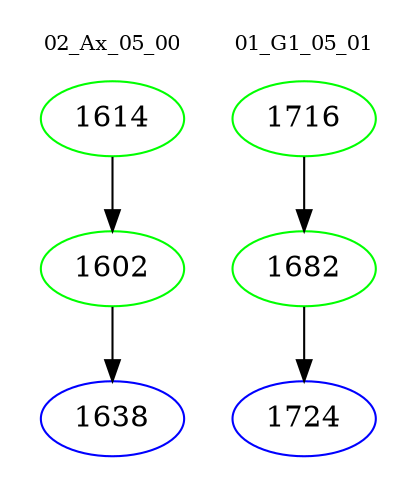 digraph{
subgraph cluster_0 {
color = white
label = "02_Ax_05_00";
fontsize=10;
T0_1614 [label="1614", color="green"]
T0_1614 -> T0_1602 [color="black"]
T0_1602 [label="1602", color="green"]
T0_1602 -> T0_1638 [color="black"]
T0_1638 [label="1638", color="blue"]
}
subgraph cluster_1 {
color = white
label = "01_G1_05_01";
fontsize=10;
T1_1716 [label="1716", color="green"]
T1_1716 -> T1_1682 [color="black"]
T1_1682 [label="1682", color="green"]
T1_1682 -> T1_1724 [color="black"]
T1_1724 [label="1724", color="blue"]
}
}
